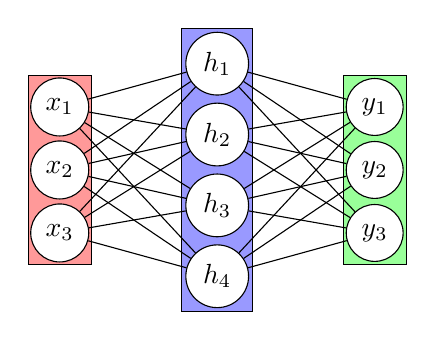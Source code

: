 \begin{tikzpicture}[scale=1, transform shape]

  \filldraw[fill=red!40!white] (-0.4,-1.2) rectangle (0.4, 1.2);
  \filldraw[fill=blue!40!white] (1.55,-1.8) rectangle (2.45, 1.8);
  \filldraw[fill=green!40!white] (3.6,-1.2) rectangle (4.4, 1.2);

  \node[circle,fill=white,draw=black] (i1) at (0.0,0.0) {$x_2$};
  \node[circle,fill=white,draw=black] (i0) at (0.0,-0.8) {$x_3$};
  \node[circle,fill=white,draw=black] (i2) at (0.0,0.8) {$x_1$};

  \node[circle,fill=white,draw=black] (h0) at (2.0,-1.35) {$h_4$};
  \node[circle,fill=white,draw=black] (h1) at (2.0,-0.45) {$h_3$};
  \node[circle,fill=white,draw=black] (h2) at (2.0,0.45) {$h_2$};
  \node[circle,fill=white,draw=black] (h3) at (2.0,1.35) {$h_1$};

  \node[circle,fill=white,draw=black] (o0) at (4.0, -0.8) {$y_3$};
  \node[circle,fill=white,draw=black] (o1) at (4.0, 0.0) {$y_2$};
  \node[circle,fill=white,draw=black] (o2) at (4.0, 0.8) {$y_1$};

  \draw (i0) -- (h0);
  \draw (i0) -- (h1);
  \draw (i0) -- (h2);
  \draw (i0) -- (h3);

  \draw (i1) -- (h0);
  \draw (i1) -- (h1);
  \draw (i1) -- (h2);
  \draw (i1) -- (h3);

  \draw (i2) -- (h0);
  \draw (i2) -- (h1);
  \draw (i2) -- (h2);
  \draw (i2) -- (h3);

  \draw (h0) -- (o0);
  \draw (h0) -- (o1);
  \draw (h0) -- (o2);

  \draw (h1) -- (o0);
  \draw (h1) -- (o1);
  \draw (h1) -- (o2);

  \draw (h2) -- (o0);
  \draw (h2) -- (o1);
  \draw (h2) -- (o2);

  \draw (h3) -- (o0);
  \draw (h3) -- (o1);
  \draw (h3) -- (o2);
\end{tikzpicture}
